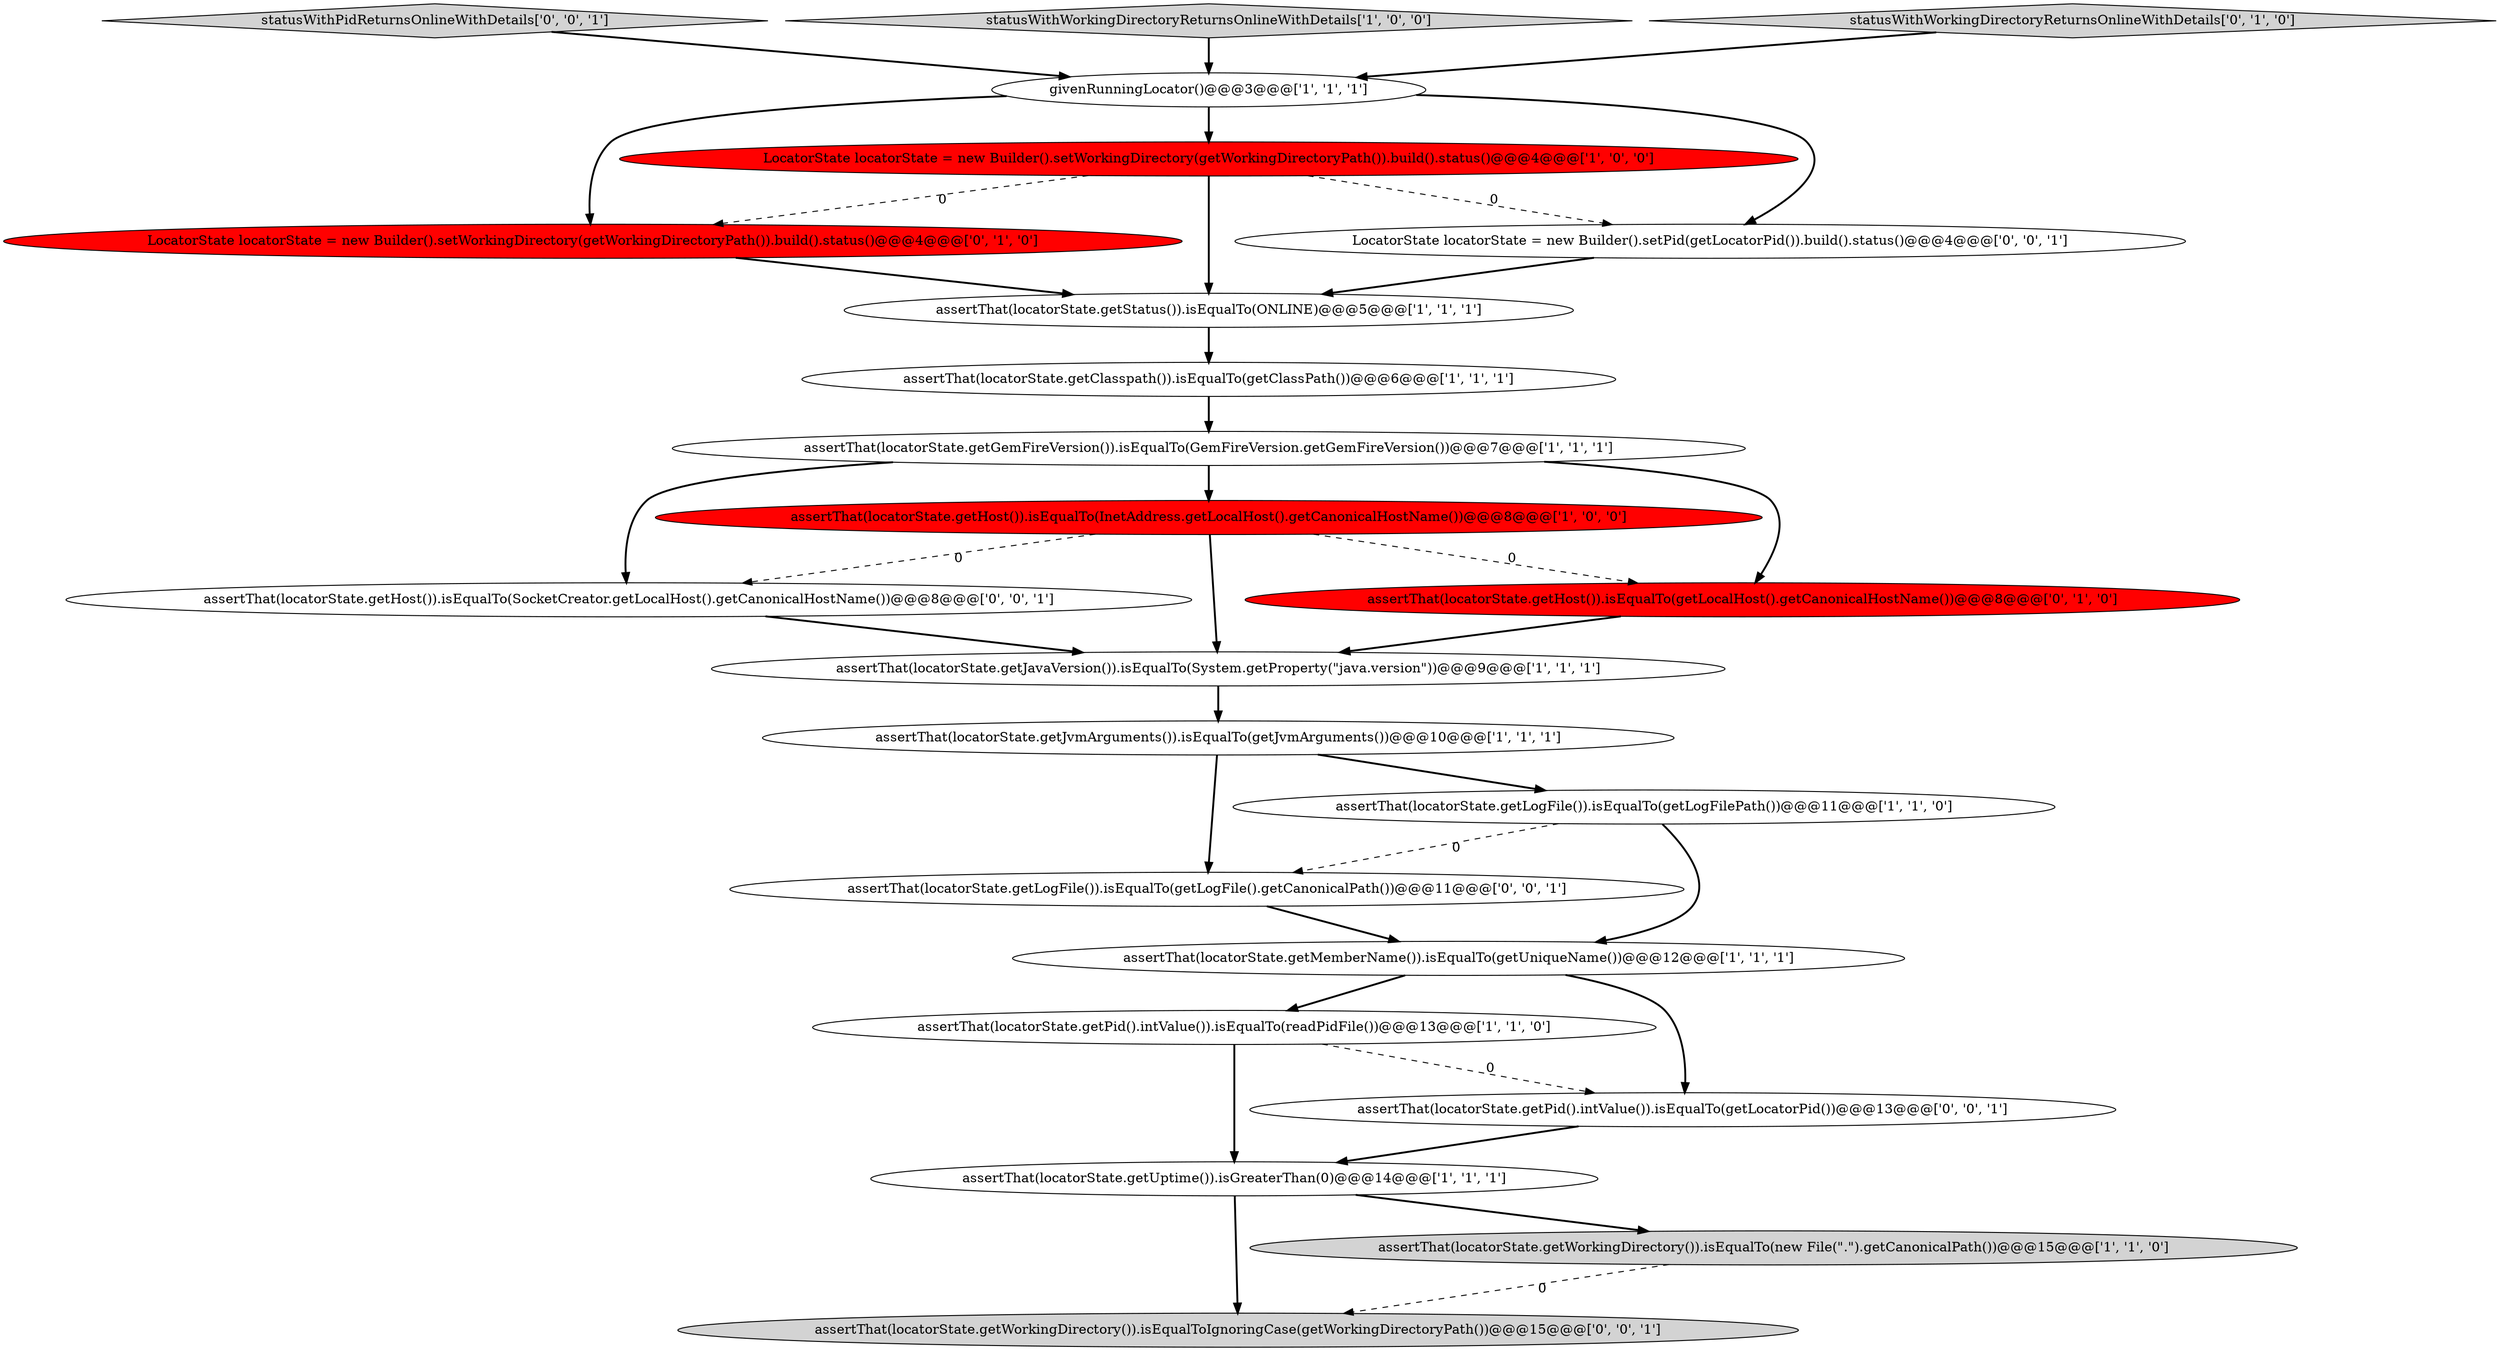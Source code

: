 digraph {
16 [style = filled, label = "LocatorState locatorState = new Builder().setWorkingDirectory(getWorkingDirectoryPath()).build().status()@@@4@@@['0', '1', '0']", fillcolor = red, shape = ellipse image = "AAA1AAABBB2BBB"];
17 [style = filled, label = "statusWithPidReturnsOnlineWithDetails['0', '0', '1']", fillcolor = lightgray, shape = diamond image = "AAA0AAABBB3BBB"];
7 [style = filled, label = "statusWithWorkingDirectoryReturnsOnlineWithDetails['1', '0', '0']", fillcolor = lightgray, shape = diamond image = "AAA0AAABBB1BBB"];
19 [style = filled, label = "assertThat(locatorState.getWorkingDirectory()).isEqualToIgnoringCase(getWorkingDirectoryPath())@@@15@@@['0', '0', '1']", fillcolor = lightgray, shape = ellipse image = "AAA0AAABBB3BBB"];
18 [style = filled, label = "assertThat(locatorState.getLogFile()).isEqualTo(getLogFile().getCanonicalPath())@@@11@@@['0', '0', '1']", fillcolor = white, shape = ellipse image = "AAA0AAABBB3BBB"];
9 [style = filled, label = "assertThat(locatorState.getJavaVersion()).isEqualTo(System.getProperty(\"java.version\"))@@@9@@@['1', '1', '1']", fillcolor = white, shape = ellipse image = "AAA0AAABBB1BBB"];
11 [style = filled, label = "assertThat(locatorState.getGemFireVersion()).isEqualTo(GemFireVersion.getGemFireVersion())@@@7@@@['1', '1', '1']", fillcolor = white, shape = ellipse image = "AAA0AAABBB1BBB"];
12 [style = filled, label = "assertThat(locatorState.getWorkingDirectory()).isEqualTo(new File(\".\").getCanonicalPath())@@@15@@@['1', '1', '0']", fillcolor = lightgray, shape = ellipse image = "AAA0AAABBB1BBB"];
14 [style = filled, label = "statusWithWorkingDirectoryReturnsOnlineWithDetails['0', '1', '0']", fillcolor = lightgray, shape = diamond image = "AAA0AAABBB2BBB"];
10 [style = filled, label = "assertThat(locatorState.getStatus()).isEqualTo(ONLINE)@@@5@@@['1', '1', '1']", fillcolor = white, shape = ellipse image = "AAA0AAABBB1BBB"];
1 [style = filled, label = "assertThat(locatorState.getPid().intValue()).isEqualTo(readPidFile())@@@13@@@['1', '1', '0']", fillcolor = white, shape = ellipse image = "AAA0AAABBB1BBB"];
22 [style = filled, label = "assertThat(locatorState.getPid().intValue()).isEqualTo(getLocatorPid())@@@13@@@['0', '0', '1']", fillcolor = white, shape = ellipse image = "AAA0AAABBB3BBB"];
20 [style = filled, label = "LocatorState locatorState = new Builder().setPid(getLocatorPid()).build().status()@@@4@@@['0', '0', '1']", fillcolor = white, shape = ellipse image = "AAA0AAABBB3BBB"];
4 [style = filled, label = "assertThat(locatorState.getLogFile()).isEqualTo(getLogFilePath())@@@11@@@['1', '1', '0']", fillcolor = white, shape = ellipse image = "AAA0AAABBB1BBB"];
21 [style = filled, label = "assertThat(locatorState.getHost()).isEqualTo(SocketCreator.getLocalHost().getCanonicalHostName())@@@8@@@['0', '0', '1']", fillcolor = white, shape = ellipse image = "AAA0AAABBB3BBB"];
13 [style = filled, label = "assertThat(locatorState.getJvmArguments()).isEqualTo(getJvmArguments())@@@10@@@['1', '1', '1']", fillcolor = white, shape = ellipse image = "AAA0AAABBB1BBB"];
5 [style = filled, label = "assertThat(locatorState.getUptime()).isGreaterThan(0)@@@14@@@['1', '1', '1']", fillcolor = white, shape = ellipse image = "AAA0AAABBB1BBB"];
15 [style = filled, label = "assertThat(locatorState.getHost()).isEqualTo(getLocalHost().getCanonicalHostName())@@@8@@@['0', '1', '0']", fillcolor = red, shape = ellipse image = "AAA1AAABBB2BBB"];
8 [style = filled, label = "LocatorState locatorState = new Builder().setWorkingDirectory(getWorkingDirectoryPath()).build().status()@@@4@@@['1', '0', '0']", fillcolor = red, shape = ellipse image = "AAA1AAABBB1BBB"];
3 [style = filled, label = "assertThat(locatorState.getClasspath()).isEqualTo(getClassPath())@@@6@@@['1', '1', '1']", fillcolor = white, shape = ellipse image = "AAA0AAABBB1BBB"];
0 [style = filled, label = "assertThat(locatorState.getMemberName()).isEqualTo(getUniqueName())@@@12@@@['1', '1', '1']", fillcolor = white, shape = ellipse image = "AAA0AAABBB1BBB"];
2 [style = filled, label = "givenRunningLocator()@@@3@@@['1', '1', '1']", fillcolor = white, shape = ellipse image = "AAA0AAABBB1BBB"];
6 [style = filled, label = "assertThat(locatorState.getHost()).isEqualTo(InetAddress.getLocalHost().getCanonicalHostName())@@@8@@@['1', '0', '0']", fillcolor = red, shape = ellipse image = "AAA1AAABBB1BBB"];
1->5 [style = bold, label=""];
6->21 [style = dashed, label="0"];
4->18 [style = dashed, label="0"];
8->10 [style = bold, label=""];
8->16 [style = dashed, label="0"];
2->20 [style = bold, label=""];
16->10 [style = bold, label=""];
11->6 [style = bold, label=""];
11->21 [style = bold, label=""];
8->20 [style = dashed, label="0"];
3->11 [style = bold, label=""];
10->3 [style = bold, label=""];
22->5 [style = bold, label=""];
11->15 [style = bold, label=""];
1->22 [style = dashed, label="0"];
4->0 [style = bold, label=""];
20->10 [style = bold, label=""];
5->19 [style = bold, label=""];
21->9 [style = bold, label=""];
12->19 [style = dashed, label="0"];
17->2 [style = bold, label=""];
5->12 [style = bold, label=""];
6->15 [style = dashed, label="0"];
15->9 [style = bold, label=""];
7->2 [style = bold, label=""];
0->1 [style = bold, label=""];
0->22 [style = bold, label=""];
14->2 [style = bold, label=""];
6->9 [style = bold, label=""];
18->0 [style = bold, label=""];
13->18 [style = bold, label=""];
2->8 [style = bold, label=""];
9->13 [style = bold, label=""];
13->4 [style = bold, label=""];
2->16 [style = bold, label=""];
}
